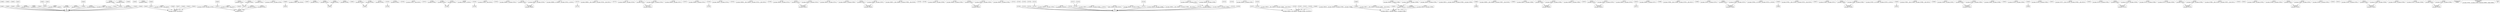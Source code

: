 digraph graphname {
n52865 [shape=box,label="(52865)"];
n52864 [shape=box,label="(52864)"];
n52863 [shape=box,label="(52863)"];
n52862 [shape=box,label="(52862)"];
n52861 [shape=box,label="(52861)"];
n52861 -> n52862;
n52860 [shape=box,label="(52860)"];
n52860 -> n52862;
n52859 [shape=box,label="(52859)"];
n52859 -> n52862;
n52858 [shape=box,label="(52858)"];
n52858 -> n52862;
n52857 [shape=box,label="(52857)"];
n52857 -> n52858;
n52856 [shape=box,label="(52856)\n_hx_tmp<157953>"];
n52856 -> n52862;
n52855 [shape=box,label="(52855)\no<59163>"];
n52855 -> n52862;
n52854 [shape=box,label="(52854)"];
n52854 -> n52862;
n52853 [shape=box,label="(52853)"];
n52853 -> n52862;
n52852 [shape=box,label="(52852)"];
n52852 -> n52853;
n52851 [shape=box,label="(52851)"];
n52851 -> n52853;
n52850 [shape=box,label="(52850)\n_hx_tmp<157952>, o<59162>"];
n52850 -> n52862;
n52849 [shape=box,label="(52849)\ninner<59161>"];
n52849 -> n52862;
n52848 [shape=box,label="(52848)"];
n52847 [shape=box,label="(52847)\n_hx_tmp<157951>"];
n52847 -> n52862;
n52846 [shape=box,label="(52846)"];
n52846 -> n52862;
n52845 [shape=box,label="(52845)"];
n52845 -> n52846;
n52844 [shape=box,label="(52844)\n_hx_tmp<157950>"];
n52844 -> n52862;
n52843 [shape=box,label="(52843)"];
n52842 [shape=box,label="(52842)\n_hx_tmp<157949>, _this<59160>"];
n52842 -> n52862;
n52841 [shape=box,label="(52841)"];
n52841 -> n52862;
n52840 [shape=box,label="(52840)\n_hx_tmp<157948>"];
n52839 [shape=box,label="(52839)"];
n52839 -> n52862;
n52838 [shape=box,label="(52838)\n_hx_tmp<157946>"];
n52838 -> n52839;
n52837 [shape=box,label="(52837)\n_hx_tmp<157946>"];
n52837 -> n52839;
n52836 [shape=box,label="(52836)\n_hx_tmp<157947>"];
n52836 -> n52862;
n52835 [shape=box,label="(52835)"];
n52835 -> n52862;
n52834 [shape=box,label="(52834)"];
n52834 -> n52862;
n52833 [shape=box,label="(52833)\n_hx_tmp<157945>, ret<59159>"];
n52832 [shape=box,label="(52832)"];
n52832 -> n52833;
n52831 [shape=box,label="(52831)"];
n52831 -> n52833;
n52830 [shape=box,label="(52830)"];
n52830 -> n52831;
n52829 [shape=box,label="(52829)\n_hx_tmp<157944>, _this<59158>"];
n52829 -> n52833;
n52828 [shape=box,label="(52828)"];
n52828 -> n52833;
n52827 [shape=box,label="(52827)"];
n52827 -> n52833;
n52826 [shape=box,label="(52826)"];
n52826 -> n52833;
n52825 [shape=box,label="(52825)"];
n52825 -> n52833;
n52824 [shape=box,label="(52824)"];
n52824 -> n52833;
n52823 [shape=box,label="(52823)\n_hx_tmp<157931>"];
n52822 [shape=box,label="(52822)\n_hx_tmp<157932>, _hx_tmp<157939>"];
n52822 -> n52823;
n52821 [shape=box,label="(52821)"];
n52821 -> n52823;
n52820 [shape=box,label="(52820)"];
n52820 -> n52821;
n52819 [shape=box,label="(52819)\n_hx_tmp<157943>, _this<59157>"];
n52819 -> n52823;
n52818 [shape=box,label="(52818)"];
n52818 -> n52823;
n52817 [shape=box,label="(52817)\n_hx_tmp<157942>"];
n52816 [shape=box,label="(52816)"];
n52816 -> n52823;
n52815 [shape=box,label="(52815)\n_hx_tmp<157940>"];
n52815 -> n52816;
n52814 [shape=box,label="(52814)\n_hx_tmp<157940>"];
n52814 -> n52816;
n52813 [shape=box,label="(52813)\n_hx_tmp<157932>"];
n52813 -> n52823;
n52812 [shape=box,label="(52812)\n_hx_tmp<157941>"];
n52812 -> n52823;
n52811 [shape=box,label="(52811)\n_hx_tmp<157933>, _hx_tmp<157934>"];
n52810 [shape=box,label="(52810)"];
n52809 [shape=box,label="(52809)"];
n52809 -> n52810;
n52808 [shape=box,label="(52808)\n_hx_tmp<157938>, _this<59156>"];
n52807 [shape=box,label="(52807)"];
n52806 [shape=box,label="(52806)\n_hx_tmp<157937>"];
n52805 [shape=box,label="(52805)"];
n52804 [shape=box,label="(52804)\n_hx_tmp<157935>"];
n52804 -> n52805;
n52803 [shape=box,label="(52803)\n_hx_tmp<157935>"];
n52803 -> n52805;
n52802 [shape=box,label="(52802)\n_hx_tmp<157936>"];
n52801 [shape=box,label="(52801)"];
n52800 [shape=box,label="(52800)"];
n52799 [shape=box,label="(52799)\n_hx_tmp<157929>"];
n52799 -> n52800;
n52798 [shape=box,label="(52798)\n_hx_tmp<157929>"];
n52798 -> n52800;
n52797 [shape=box,label="(52797)\n_hx_tmp<157930>"];
n52796 [shape=box,label="(52796)"];
n52795 [shape=box,label="(52795)"];
n52795 -> n52796;
n52794 [shape=box,label="(52794)\n_hx_tmp<157928>"];
n52793 [shape=box,label="(52793)"];
n52792 [shape=box,label="(52792)\n_hx_tmp<157927>, _this<59155>"];
n52791 [shape=box,label="(52791)"];
n52790 [shape=box,label="(52790)\n_hx_tmp<157926>"];
n52789 [shape=box,label="(52789)"];
n52788 [shape=box,label="(52788)\n_hx_tmp<157924>"];
n52788 -> n52789;
n52787 [shape=box,label="(52787)\n_hx_tmp<157924>"];
n52787 -> n52789;
n52786 [shape=box,label="(52786)\n_hx_tmp<157925>, y<59154>"];
n52785 [shape=box,label="(52785)"];
n52784 [shape=box,label="(52784)"];
n52784 -> n52785;
n52783 [shape=box,label="(52783)\n_hx_tmp<157923>, _this<59153>"];
n52782 [shape=box,label="(52782)"];
n52781 [shape=box,label="(52781)\n_hx_tmp<158069>, _hx_tmp<157922>"];
n52780 [shape=box,label="(52780)\n_hx_tmp<158068>"];
n52779 [shape=box,label="(52779)\n_hx_tmp<157920>"];
n52779 -> n52780;
n52778 [shape=box,label="(52778)\n_hx_tmp<158067>, _hx_tmp<157920>"];
n52778 -> n52780;
n52777 [shape=box,label="(52777)\n_hx_tmp<158066>, x<158065>, _hx_tmp<157921>, x<59152>"];
n52776 [shape=box,label="(52776)"];
n52775 [shape=box,label="(52775)"];
n52775 -> n52776;
n52774 [shape=box,label="(52774)\n_hx_tmp<158064>, _this<158063>, _hx_tmp<157919>, _this<59151>"];
n52773 [shape=box,label="(52773)"];
n52772 [shape=box,label="(52772)\n_hx_tmp<158062>, _hx_tmp<157918>"];
n52771 [shape=box,label="(52771)\n_hx_tmp<158061>"];
n52770 [shape=box,label="(52770)\n_hx_tmp<157916>"];
n52770 -> n52771;
n52769 [shape=box,label="(52769)\n_hx_tmp<158060>, _hx_tmp<157916>"];
n52769 -> n52771;
n52768 [shape=box,label="(52768)\n_hx_tmp<158059>, _hx_tmp<157917>"];
n52767 [shape=box,label="(52767)"];
n52766 [shape=box,label="(52766)\n_hx_tmp<158058>, _hx_tmp<157915>"];
n52765 [shape=box,label="(52765)"];
n52764 [shape=box,label="(52764)"];
n52764 -> n52765;
n52763 [shape=box,label="(52763)\n_hx_tmp<158057>, _hx_tmp<157914>"];
n52762 [shape=box,label="(52762)"];
n52761 [shape=box,label="(52761)\n_hx_tmp<158056>, _this<158055>, _hx_tmp<157913>, _this<59150>"];
n52760 [shape=box,label="(52760)"];
n52759 [shape=box,label="(52759)\n_hx_tmp<158054>, _hx_tmp<157912>"];
n52758 [shape=box,label="(52758)\n_hx_tmp<158053>"];
n52757 [shape=box,label="(52757)\n_hx_tmp<157910>"];
n52757 -> n52758;
n52756 [shape=box,label="(52756)\n_hx_tmp<158052>, _hx_tmp<157910>"];
n52756 -> n52758;
n52755 [shape=box,label="(52755)\n_hx_tmp<158051>, _hx_tmp<157911>"];
n52754 [shape=box,label="(52754)\n_hx_tmp<158050>, _hx_tmp<157909>"];
n52753 [shape=box,label="(52753)\n_hx_tmp<158049>"];
n52752 [shape=box,label="(52752)\n_hx_tmp<157907>"];
n52752 -> n52753;
n52751 [shape=box,label="(52751)\n_hx_tmp<158048>, _hx_tmp<157907>"];
n52751 -> n52753;
n52750 [shape=box,label="(52750)\n_hx_tmp<158047>, _this<158046>, _hx_tmp<157908>, _this<59149>"];
n52749 [shape=box,label="(52749)"];
n52748 [shape=box,label="(52748)"];
n52747 [shape=box,label="(52747)\n_hx_tmp<158045>, _hx_tmp<157906>"];
n52746 [shape=box,label="(52746)\n_hx_tmp<158044>, _hx_tmp<157905>"];
n52745 [shape=box,label="(52745)\n_hx_tmp<158043>"];
n52744 [shape=box,label="(52744)\n_hx_tmp<157903>"];
n52744 -> n52745;
n52743 [shape=box,label="(52743)\n_hx_tmp<158042>, _hx_tmp<157903>"];
n52743 -> n52745;
n52742 [shape=box,label="(52742)\n_hx_tmp<158041>, _hx_tmp<157904>"];
n52741 [shape=box,label="(52741)"];
n52740 [shape=box,label="(52740)"];
n52739 [shape=box,label="(52739)"];
n52738 [shape=box,label="(52738)"];
n52737 [shape=box,label="(52737)"];
n52736 [shape=box,label="(52736)"];
n52736 -> n52737;
n52735 [shape=box,label="(52735)"];
n52735 -> n52737;
n52734 [shape=box,label="(52734)"];
n52734 -> n52737;
n52733 [shape=box,label="(52733)"];
n52733 -> n52737;
n52732 [shape=box,label="(52732)"];
n52732 -> n52733;
n52731 [shape=box,label="(52731)\n_hx_tmp<158039>, _hx_tmp<157902>"];
n52731 -> n52737;
n52730 [shape=box,label="(52730)\no<158038>, o<59145>"];
n52730 -> n52737;
n52729 [shape=box,label="(52729)"];
n52729 -> n52737;
n52728 [shape=box,label="(52728)"];
n52728 -> n52737;
n52727 [shape=box,label="(52727)"];
n52727 -> n52728;
n52726 [shape=box,label="(52726)"];
n52726 -> n52728;
n52725 [shape=box,label="(52725)\n_hx_tmp<158037>, o<158036>, _hx_tmp<157901>, o<59144>"];
n52725 -> n52737;
n52724 [shape=box,label="(52724)\ninner<158035>, inner<59143>"];
n52724 -> n52737;
n52723 [shape=box,label="(52723)"];
n52722 [shape=box,label="(52722)\n_hx_tmp<158034>, _hx_tmp<157900>"];
n52722 -> n52737;
n52721 [shape=box,label="(52721)"];
n52721 -> n52737;
n52720 [shape=box,label="(52720)"];
n52720 -> n52721;
n52719 [shape=box,label="(52719)\n_hx_tmp<158033>, _hx_tmp<157899>"];
n52719 -> n52737;
n52718 [shape=box,label="(52718)"];
n52717 [shape=box,label="(52717)\n_hx_tmp<158032>, _this<158031>, _hx_tmp<157898>, _this<59142>"];
n52717 -> n52737;
n52716 [shape=box,label="(52716)"];
n52716 -> n52737;
n52715 [shape=box,label="(52715)\n_hx_tmp<158030>, _hx_tmp<157897>"];
n52714 [shape=box,label="(52714)\n_hx_tmp<158029>"];
n52714 -> n52737;
n52713 [shape=box,label="(52713)\n_hx_tmp<158040>, _hx_tmp<157895>"];
n52713 -> n52714;
n52712 [shape=box,label="(52712)\n_hx_tmp<158028>, _hx_tmp<157895>"];
n52712 -> n52714;
n52711 [shape=box,label="(52711)\n_hx_tmp<158027>, _hx_tmp<157896>"];
n52711 -> n52737;
n52710 [shape=box,label="(52710)"];
n52710 -> n52737;
n52709 [shape=box,label="(52709)"];
n52709 -> n52737;
n52708 [shape=box,label="(52708)\n_hx_tmp<158026>, ret<158025>, _hx_tmp<157894>, ret<59141>"];
n52707 [shape=box,label="(52707)"];
n52707 -> n52708;
n52706 [shape=box,label="(52706)"];
n52706 -> n52708;
n52705 [shape=box,label="(52705)"];
n52705 -> n52706;
n52704 [shape=box,label="(52704)\n_hx_tmp<158024>, _this<158023>, _hx_tmp<157893>, _this<59140>"];
n52704 -> n52708;
n52703 [shape=box,label="(52703)"];
n52703 -> n52708;
n52702 [shape=box,label="(52702)"];
n52702 -> n52708;
n52701 [shape=box,label="(52701)"];
n52701 -> n52708;
n52700 [shape=box,label="(52700)"];
n52700 -> n52708;
n52699 [shape=box,label="(52699)"];
n52699 -> n52708;
n52698 [shape=box,label="(52698)\n_hx_tmp<158022>, _hx_tmp<158021>, _hx_tmp<157880>"];
n52697 [shape=box,label="(52697)\n_hx_tmp<158019>, _hx_tmp<158018>, _hx_tmp<157881>, _hx_tmp<157888>"];
n52697 -> n52698;
n52696 [shape=box,label="(52696)"];
n52696 -> n52698;
n52695 [shape=box,label="(52695)"];
n52695 -> n52696;
n52694 [shape=box,label="(52694)\n_hx_tmp<158017>, _this<158016>, _hx_tmp<157892>, _this<59139>"];
n52694 -> n52698;
n52693 [shape=box,label="(52693)"];
n52693 -> n52698;
n52692 [shape=box,label="(52692)\n_hx_tmp<158015>, _hx_tmp<157891>"];
n52691 [shape=box,label="(52691)\n_hx_tmp<158014>"];
n52691 -> n52698;
n52690 [shape=box,label="(52690)\n_hx_tmp<158020>, _hx_tmp<157889>"];
n52690 -> n52691;
n52689 [shape=box,label="(52689)\n_hx_tmp<158013>, _hx_tmp<157889>"];
n52689 -> n52691;
n52688 [shape=box,label="(52688)\n_hx_tmp<157881>"];
n52688 -> n52698;
n52687 [shape=box,label="(52687)\n_hx_tmp<158012>, _hx_tmp<157890>"];
n52687 -> n52698;
n52686 [shape=box,label="(52686)\n_hx_tmp<158011>, _hx_tmp<158010>, _hx_tmp<157882>, _hx_tmp<157883>"];
n52685 [shape=box,label="(52685)"];
n52684 [shape=box,label="(52684)"];
n52684 -> n52685;
n52683 [shape=box,label="(52683)\n_hx_tmp<158009>, _this<158008>, _hx_tmp<157887>, _this<59138>"];
n52682 [shape=box,label="(52682)"];
n52681 [shape=box,label="(52681)\n_hx_tmp<158007>, _hx_tmp<157886>"];
n52680 [shape=box,label="(52680)\n_hx_tmp<158006>"];
n52679 [shape=box,label="(52679)\n_hx_tmp<157884>"];
n52679 -> n52680;
n52678 [shape=box,label="(52678)\n_hx_tmp<158005>, _hx_tmp<157884>"];
n52678 -> n52680;
n52677 [shape=box,label="(52677)\n_hx_tmp<158004>, _hx_tmp<157885>"];
n52676 [shape=box,label="(52676)"];
n52675 [shape=box,label="(52675)\n_hx_tmp<158003>"];
n52674 [shape=box,label="(52674)\n_hx_tmp<157878>"];
n52674 -> n52675;
n52673 [shape=box,label="(52673)\n_hx_tmp<158002>, _hx_tmp<157878>"];
n52673 -> n52675;
n52672 [shape=box,label="(52672)\n_hx_tmp<158001>, _hx_tmp<157879>"];
n52671 [shape=box,label="(52671)"];
n52670 [shape=box,label="(52670)"];
n52670 -> n52671;
n52669 [shape=box,label="(52669)\n_hx_tmp<158000>, _hx_tmp<157877>"];
n52668 [shape=box,label="(52668)"];
n52667 [shape=box,label="(52667)\n_hx_tmp<157999>, _this<157998>, _hx_tmp<157876>, _this<59137>"];
n52666 [shape=box,label="(52666)"];
n52665 [shape=box,label="(52665)\n_hx_tmp<157997>, _hx_tmp<157875>"];
n52664 [shape=box,label="(52664)\n_hx_tmp<157996>"];
n52663 [shape=box,label="(52663)\n_hx_tmp<157873>"];
n52663 -> n52664;
n52662 [shape=box,label="(52662)\n_hx_tmp<157995>, _hx_tmp<157873>"];
n52662 -> n52664;
n52661 [shape=box,label="(52661)\n_hx_tmp<157994>, y<157993>, _hx_tmp<157874>, y<59136>"];
n52660 [shape=box,label="(52660)"];
n52659 [shape=box,label="(52659)"];
n52659 -> n52660;
n52658 [shape=box,label="(52658)\n_hx_tmp<157992>, _this<157991>, _hx_tmp<157872>, _this<59135>"];
n52657 [shape=box,label="(52657)"];
n52656 [shape=box,label="(52656)\n_hx_tmp<157990>, _hx_tmp<157871>"];
n52655 [shape=box,label="(52655)\n_hx_tmp<157989>"];
n52654 [shape=box,label="(52654)\n_hx_tmp<157869>"];
n52654 -> n52655;
n52653 [shape=box,label="(52653)\n_hx_tmp<157988>, _hx_tmp<157869>"];
n52653 -> n52655;
n52652 [shape=box,label="(52652)\n_hx_tmp<157987>, x<157986>, _hx_tmp<157870>, x<59134>"];
n52651 [shape=box,label="(52651)"];
n52650 [shape=box,label="(52650)"];
n52650 -> n52651;
n52649 [shape=box,label="(52649)\n_hx_tmp<157985>, _this<157984>, _hx_tmp<157868>, _this<59133>"];
n52648 [shape=box,label="(52648)"];
n52647 [shape=box,label="(52647)\n_hx_tmp<157983>, _hx_tmp<157867>"];
n52646 [shape=box,label="(52646)\n_hx_tmp<157982>"];
n52645 [shape=box,label="(52645)\n_hx_tmp<157865>"];
n52645 -> n52646;
n52644 [shape=box,label="(52644)\n_hx_tmp<157981>, _hx_tmp<157865>"];
n52644 -> n52646;
n52643 [shape=box,label="(52643)\n_hx_tmp<157980>, _hx_tmp<157866>"];
n52642 [shape=box,label="(52642)"];
n52641 [shape=box,label="(52641)\n_hx_tmp<157979>, _hx_tmp<157864>"];
n52640 [shape=box,label="(52640)"];
n52639 [shape=box,label="(52639)"];
n52639 -> n52640;
n52638 [shape=box,label="(52638)\n_hx_tmp<157978>, _hx_tmp<157863>"];
n52637 [shape=box,label="(52637)"];
n52636 [shape=box,label="(52636)\n_hx_tmp<157977>, _this<157976>, _hx_tmp<157862>, _this<59132>"];
n52635 [shape=box,label="(52635)"];
n52634 [shape=box,label="(52634)\n_hx_tmp<157975>, _hx_tmp<157861>"];
n52633 [shape=box,label="(52633)\n_hx_tmp<157974>"];
n52632 [shape=box,label="(52632)\n_hx_tmp<157859>"];
n52632 -> n52633;
n52631 [shape=box,label="(52631)\n_hx_tmp<157973>, _hx_tmp<157859>"];
n52631 -> n52633;
n52630 [shape=box,label="(52630)\n_hx_tmp<157972>, _hx_tmp<157860>"];
n52629 [shape=box,label="(52629)\n_hx_tmp<157971>, _hx_tmp<157858>"];
n52628 [shape=box,label="(52628)\n_hx_tmp<157970>"];
n52627 [shape=box,label="(52627)\n_hx_tmp<157856>"];
n52627 -> n52628;
n52626 [shape=box,label="(52626)\n_hx_tmp<157969>, _hx_tmp<157856>"];
n52626 -> n52628;
n52625 [shape=box,label="(52625)\n_hx_tmp<157968>, _this<157967>, _hx_tmp<157857>, _this<59131>"];
n52624 [shape=box,label="(52624)"];
n52623 [shape=box,label="(52623)"];
n52622 [shape=box,label="(52622)\n_hx_tmp<157966>, _hx_tmp<157855>"];
n52621 [shape=box,label="(52621)\n_hx_tmp<157965>, _hx_tmp<157854>"];
n52620 [shape=box,label="(52620)\n_hx_tmp<157964>"];
n52619 [shape=box,label="(52619)\n_hx_tmp<157852>"];
n52619 -> n52620;
n52618 [shape=box,label="(52618)\n_hx_tmp<157963>, _hx_tmp<157852>"];
n52618 -> n52620;
n52617 [shape=box,label="(52617)\n_hx_tmp<157962>, _hx_tmp<157853>"];
n52616 [shape=box,label="(52616)"];
n52615 [shape=box,label="(52615)"];
n52614 [shape=box,label="(52614)\n_hx_tmp<157961>, _hx_tmp<157851>"];
n52613 [shape=box,label="(52613)\n_hx_tmp<157960>"];
n52612 [shape=box,label="(52612)\n_hx_tmp<157849>"];
n52612 -> n52613;
n52611 [shape=box,label="(52611)\n_hx_tmp<157959>, _hx_tmp<157849>"];
n52611 -> n52613;
n52610 [shape=box,label="(52610)\n_hx_tmp<157958>, _hx_tmp<157850>"];
n52609 [shape=box,label="(52609)\n_hx_tmp<157957>, _hx_tmp<157848>"];
n52608 [shape=box,label="(52608)\n_hx_tmp<157956>"];
n52607 [shape=box,label="(52607)\n_hx_tmp<157846>"];
n52607 -> n52608;
n52606 [shape=box,label="(52606)\n_hx_tmp<157955>, _hx_tmp<157846>"];
n52606 -> n52608;
n52605 [shape=box,label="<function-end>
(52605)"];
n52604 [shape=box,label="<function-begin>
(52604)\n_hx_tmp<157954>, _hx_tmp<157847>, direction<59099>, origin<59098>"];
n1 [shape=box,label="<root>
(1)"];
}
